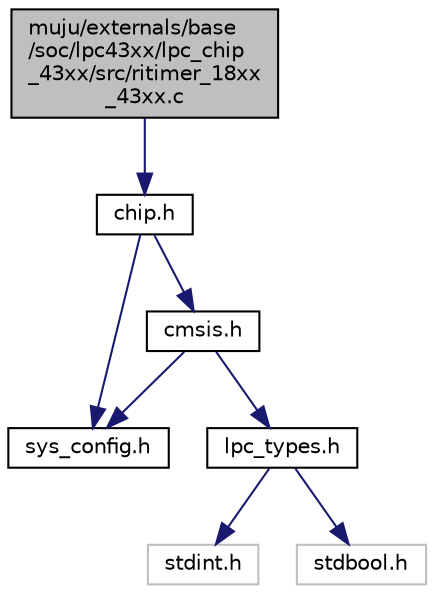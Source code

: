 digraph "muju/externals/base/soc/lpc43xx/lpc_chip_43xx/src/ritimer_18xx_43xx.c"
{
  edge [fontname="Helvetica",fontsize="10",labelfontname="Helvetica",labelfontsize="10"];
  node [fontname="Helvetica",fontsize="10",shape=record];
  Node0 [label="muju/externals/base\l/soc/lpc43xx/lpc_chip\l_43xx/src/ritimer_18xx\l_43xx.c",height=0.2,width=0.4,color="black", fillcolor="grey75", style="filled", fontcolor="black"];
  Node0 -> Node1 [color="midnightblue",fontsize="10",style="solid"];
  Node1 [label="chip.h",height=0.2,width=0.4,color="black", fillcolor="white", style="filled",URL="$chip_8h.html"];
  Node1 -> Node2 [color="midnightblue",fontsize="10",style="solid"];
  Node2 [label="sys_config.h",height=0.2,width=0.4,color="black", fillcolor="white", style="filled",URL="$sys__config_8h.html"];
  Node1 -> Node3 [color="midnightblue",fontsize="10",style="solid"];
  Node3 [label="cmsis.h",height=0.2,width=0.4,color="black", fillcolor="white", style="filled",URL="$cmsis_8h.html"];
  Node3 -> Node4 [color="midnightblue",fontsize="10",style="solid"];
  Node4 [label="lpc_types.h",height=0.2,width=0.4,color="black", fillcolor="white", style="filled",URL="$lpc__types_8h.html"];
  Node4 -> Node5 [color="midnightblue",fontsize="10",style="solid"];
  Node5 [label="stdint.h",height=0.2,width=0.4,color="grey75", fillcolor="white", style="filled"];
  Node4 -> Node6 [color="midnightblue",fontsize="10",style="solid"];
  Node6 [label="stdbool.h",height=0.2,width=0.4,color="grey75", fillcolor="white", style="filled"];
  Node3 -> Node2 [color="midnightblue",fontsize="10",style="solid"];
}
